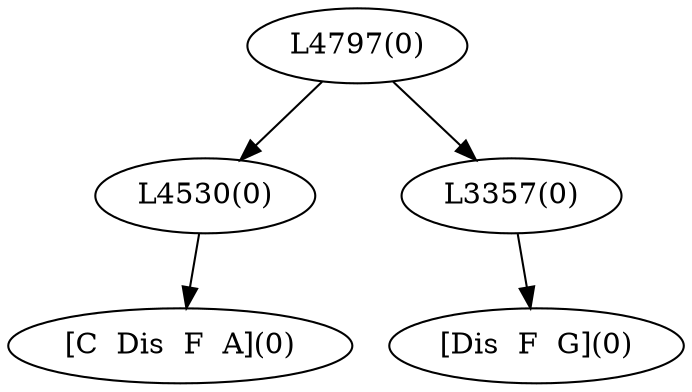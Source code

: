 digraph sample{
"L4530(0)"->"[C  Dis  F  A](0)"
"L3357(0)"->"[Dis  F  G](0)"
"L4797(0)"->"L4530(0)"
"L4797(0)"->"L3357(0)"
{rank = min; "L4797(0)"}
{rank = same; "L4530(0)"; "L3357(0)";}
{rank = max; "[C  Dis  F  A](0)"; "[Dis  F  G](0)";}
}